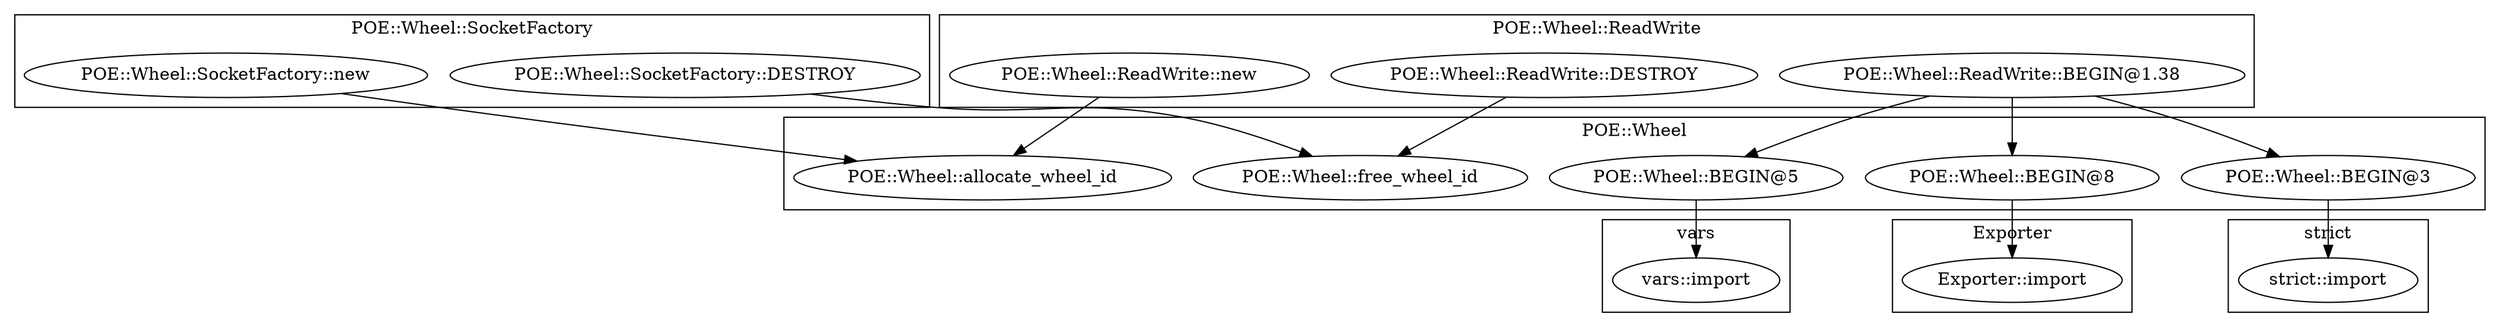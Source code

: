 digraph {
graph [overlap=false]
subgraph cluster_POE_Wheel_SocketFactory {
	label="POE::Wheel::SocketFactory";
	"POE::Wheel::SocketFactory::new";
	"POE::Wheel::SocketFactory::DESTROY";
}
subgraph cluster_Exporter {
	label="Exporter";
	"Exporter::import";
}
subgraph cluster_strict {
	label="strict";
	"strict::import";
}
subgraph cluster_POE_Wheel_ReadWrite {
	label="POE::Wheel::ReadWrite";
	"POE::Wheel::ReadWrite::BEGIN@1.38";
	"POE::Wheel::ReadWrite::DESTROY";
	"POE::Wheel::ReadWrite::new";
}
subgraph cluster_POE_Wheel {
	label="POE::Wheel";
	"POE::Wheel::BEGIN@5";
	"POE::Wheel::BEGIN@8";
	"POE::Wheel::allocate_wheel_id";
	"POE::Wheel::free_wheel_id";
	"POE::Wheel::BEGIN@3";
}
subgraph cluster_vars {
	label="vars";
	"vars::import";
}
"POE::Wheel::ReadWrite::BEGIN@1.38" -> "POE::Wheel::BEGIN@3";
"POE::Wheel::ReadWrite::BEGIN@1.38" -> "POE::Wheel::BEGIN@5";
"POE::Wheel::BEGIN@3" -> "strict::import";
"POE::Wheel::BEGIN@8" -> "Exporter::import";
"POE::Wheel::BEGIN@5" -> "vars::import";
"POE::Wheel::ReadWrite::new" -> "POE::Wheel::allocate_wheel_id";
"POE::Wheel::SocketFactory::new" -> "POE::Wheel::allocate_wheel_id";
"POE::Wheel::SocketFactory::DESTROY" -> "POE::Wheel::free_wheel_id";
"POE::Wheel::ReadWrite::DESTROY" -> "POE::Wheel::free_wheel_id";
"POE::Wheel::ReadWrite::BEGIN@1.38" -> "POE::Wheel::BEGIN@8";
}
